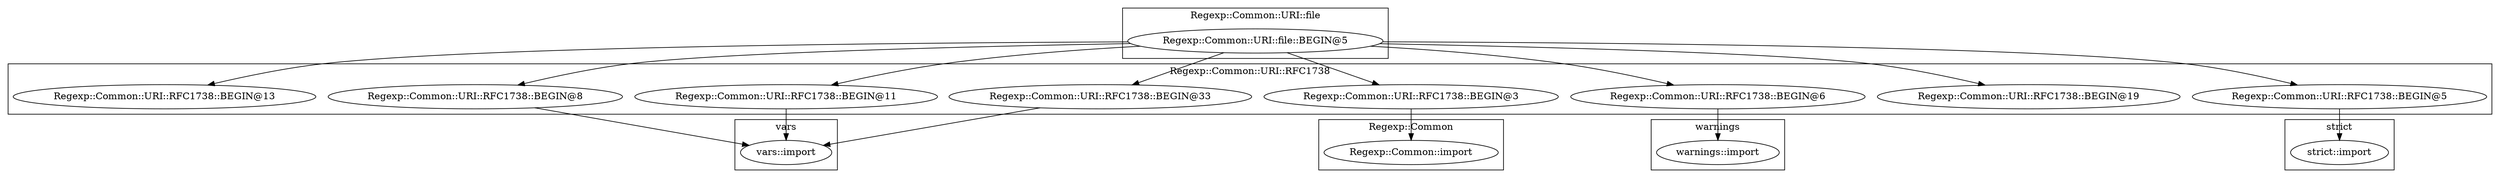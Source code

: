 digraph {
graph [overlap=false]
subgraph cluster_Regexp_Common_URI_RFC1738 {
	label="Regexp::Common::URI::RFC1738";
	"Regexp::Common::URI::RFC1738::BEGIN@8";
	"Regexp::Common::URI::RFC1738::BEGIN@19";
	"Regexp::Common::URI::RFC1738::BEGIN@3";
	"Regexp::Common::URI::RFC1738::BEGIN@6";
	"Regexp::Common::URI::RFC1738::BEGIN@33";
	"Regexp::Common::URI::RFC1738::BEGIN@5";
	"Regexp::Common::URI::RFC1738::BEGIN@11";
	"Regexp::Common::URI::RFC1738::BEGIN@13";
}
subgraph cluster_warnings {
	label="warnings";
	"warnings::import";
}
subgraph cluster_vars {
	label="vars";
	"vars::import";
}
subgraph cluster_strict {
	label="strict";
	"strict::import";
}
subgraph cluster_Regexp_Common {
	label="Regexp::Common";
	"Regexp::Common::import";
}
subgraph cluster_Regexp_Common_URI_file {
	label="Regexp::Common::URI::file";
	"Regexp::Common::URI::file::BEGIN@5";
}
"Regexp::Common::URI::file::BEGIN@5" -> "Regexp::Common::URI::RFC1738::BEGIN@8";
"Regexp::Common::URI::RFC1738::BEGIN@3" -> "Regexp::Common::import";
"Regexp::Common::URI::file::BEGIN@5" -> "Regexp::Common::URI::RFC1738::BEGIN@33";
"Regexp::Common::URI::file::BEGIN@5" -> "Regexp::Common::URI::RFC1738::BEGIN@6";
"Regexp::Common::URI::file::BEGIN@5" -> "Regexp::Common::URI::RFC1738::BEGIN@5";
"Regexp::Common::URI::file::BEGIN@5" -> "Regexp::Common::URI::RFC1738::BEGIN@19";
"Regexp::Common::URI::RFC1738::BEGIN@6" -> "warnings::import";
"Regexp::Common::URI::file::BEGIN@5" -> "Regexp::Common::URI::RFC1738::BEGIN@13";
"Regexp::Common::URI::RFC1738::BEGIN@8" -> "vars::import";
"Regexp::Common::URI::RFC1738::BEGIN@33" -> "vars::import";
"Regexp::Common::URI::RFC1738::BEGIN@11" -> "vars::import";
"Regexp::Common::URI::file::BEGIN@5" -> "Regexp::Common::URI::RFC1738::BEGIN@11";
"Regexp::Common::URI::file::BEGIN@5" -> "Regexp::Common::URI::RFC1738::BEGIN@3";
"Regexp::Common::URI::RFC1738::BEGIN@5" -> "strict::import";
}
